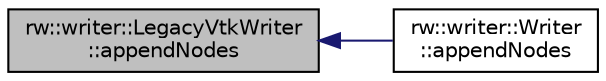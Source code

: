 digraph "rw::writer::LegacyVtkWriter::appendNodes"
{
  edge [fontname="Helvetica",fontsize="10",labelfontname="Helvetica",labelfontsize="10"];
  node [fontname="Helvetica",fontsize="10",shape=record];
  rankdir="LR";
  Node19 [label="rw::writer::LegacyVtkWriter\l::appendNodes",height=0.2,width=0.4,color="black", fillcolor="grey75", style="filled", fontcolor="black"];
  Node19 -> Node20 [dir="back",color="midnightblue",fontsize="10",style="solid",fontname="Helvetica"];
  Node20 [label="rw::writer::Writer\l::appendNodes",height=0.2,width=0.4,color="black", fillcolor="white", style="filled",URL="$classrw_1_1writer_1_1Writer.html#a3812bcf798609170f75955726b1577d5",tooltip="Writes the nodes to the file. "];
}
